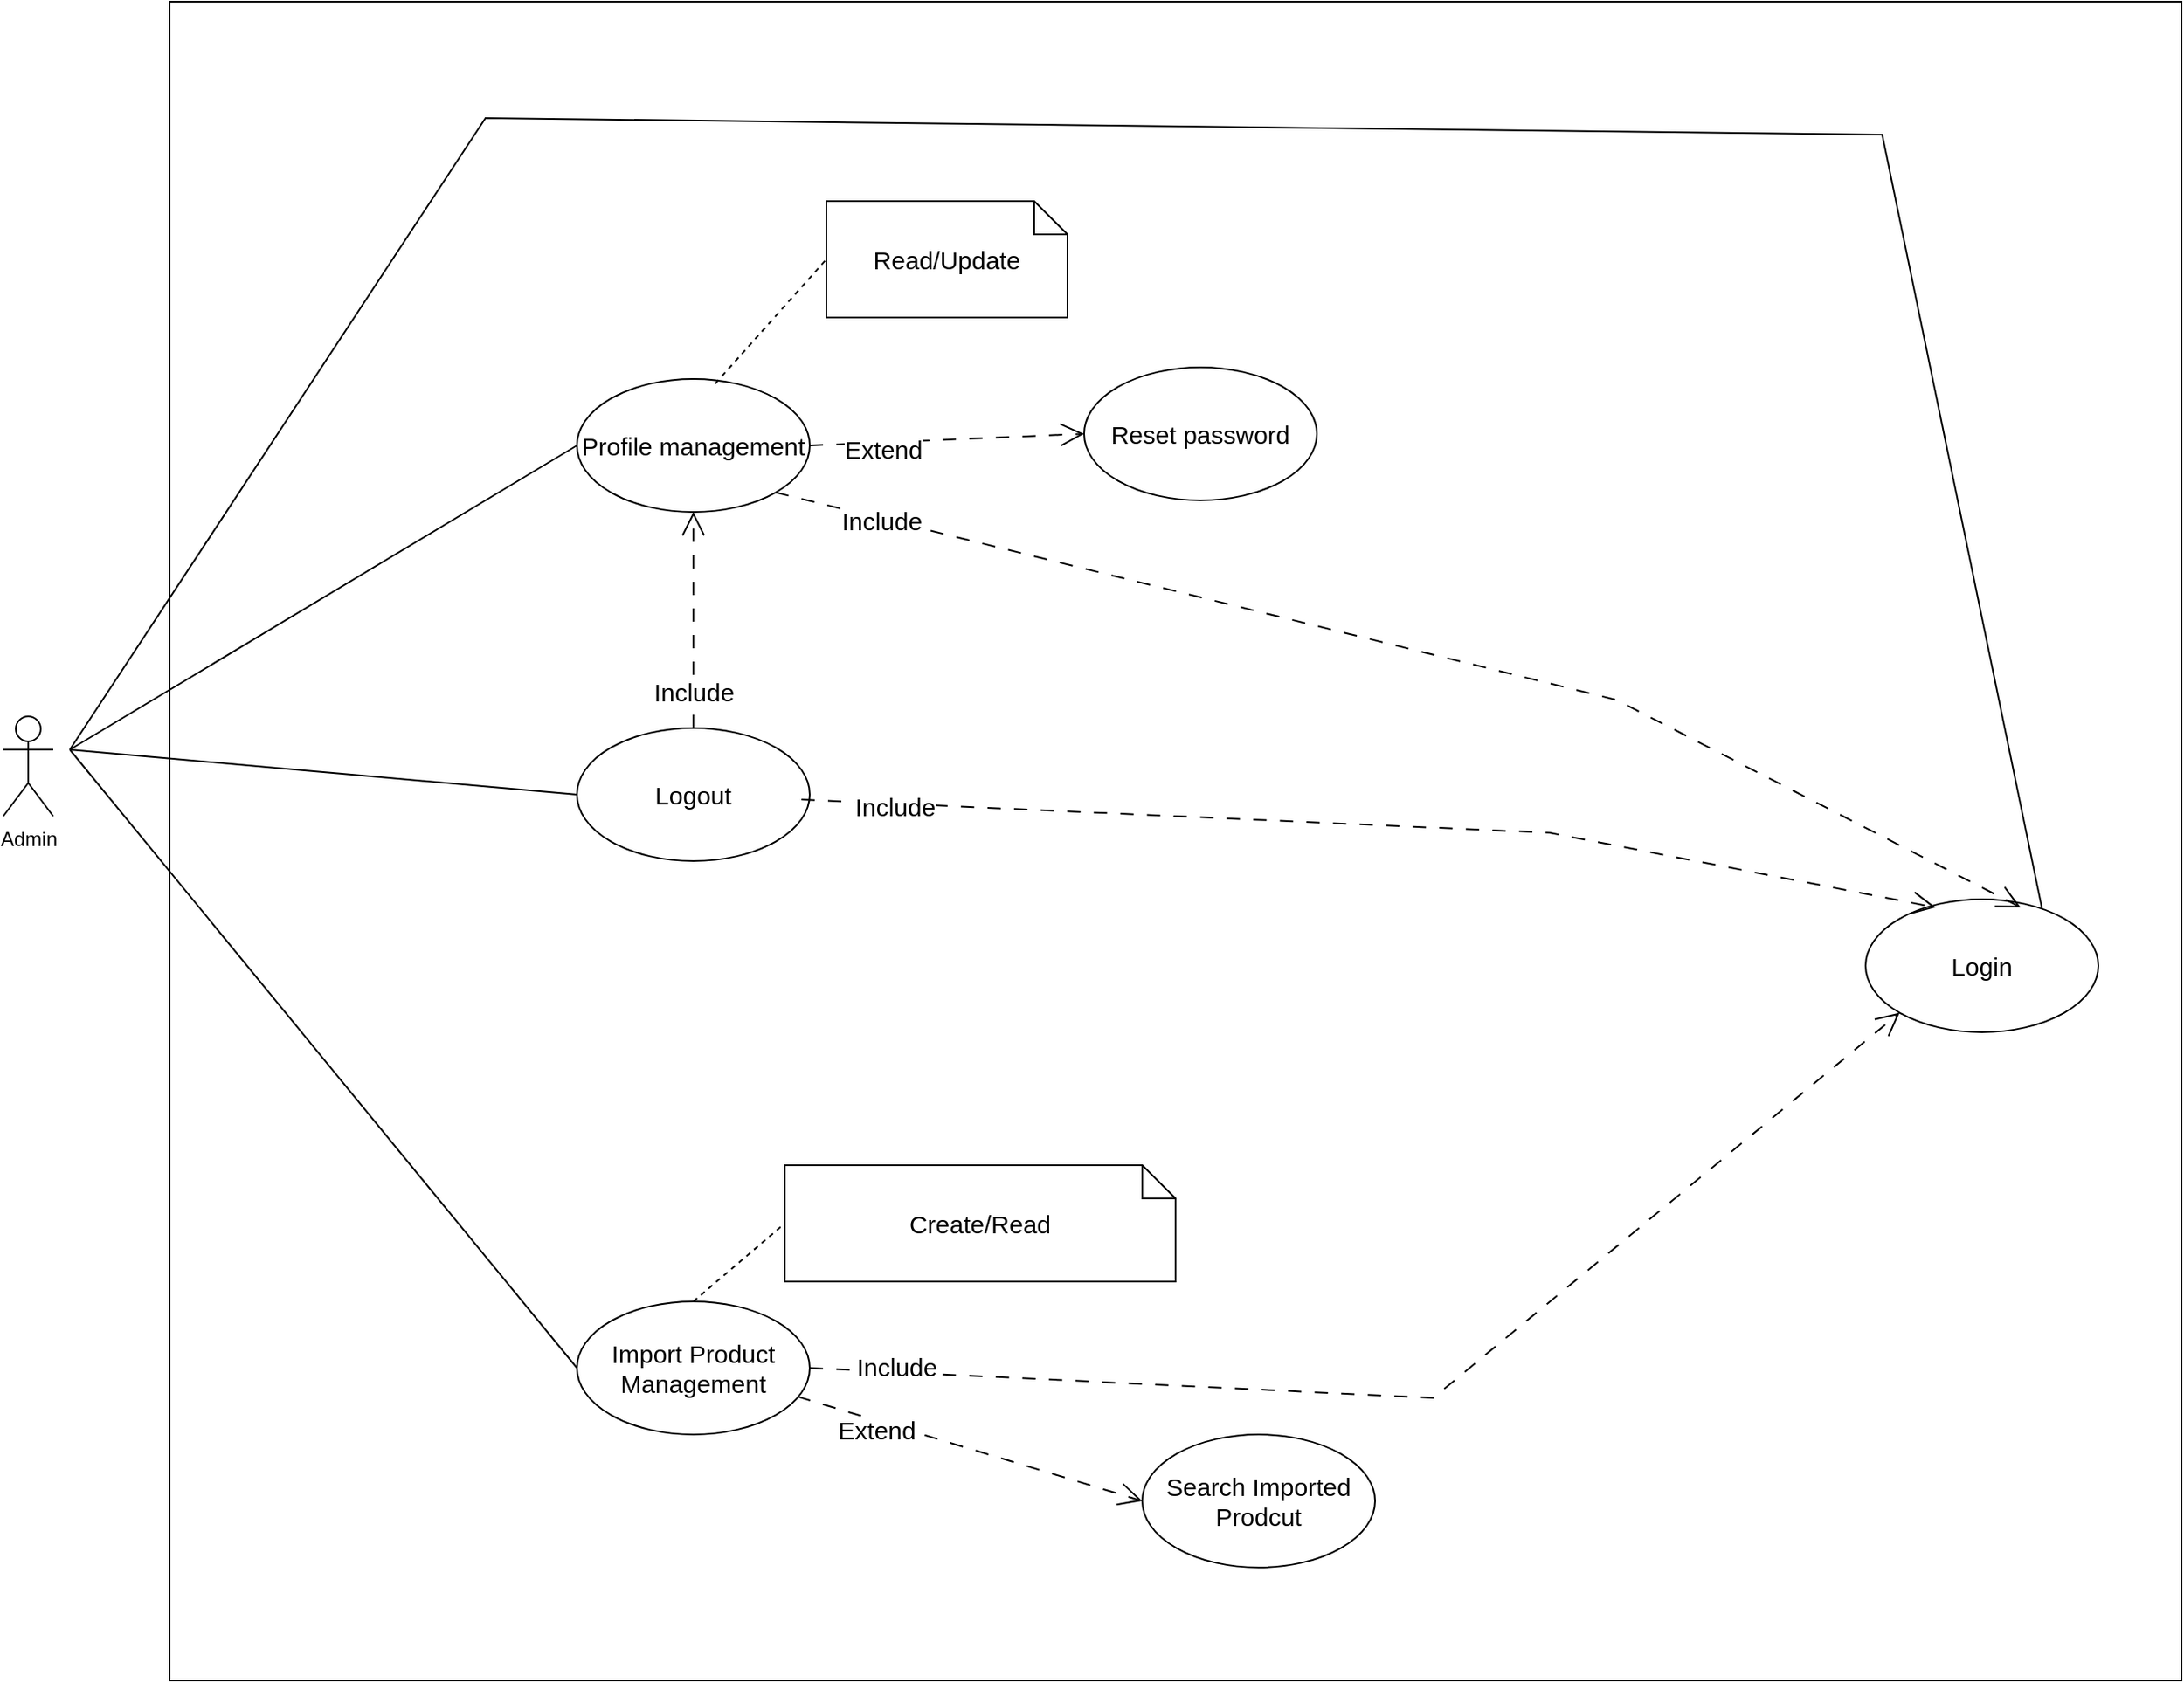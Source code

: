<mxfile version="21.7.5" type="device">
  <diagram name="Page-1" id="RgLAFF6ZJAaMnFaq09OC">
    <mxGraphModel dx="2577" dy="2110" grid="1" gridSize="10" guides="1" tooltips="1" connect="1" arrows="1" fold="1" page="1" pageScale="1" pageWidth="850" pageHeight="1100" math="0" shadow="0">
      <root>
        <mxCell id="0" />
        <mxCell id="1" parent="0" />
        <mxCell id="H_iCGJk6flqgCGRjibaX-1" value="Admin" style="shape=umlActor;verticalLabelPosition=bottom;verticalAlign=top;html=1;outlineConnect=0;" parent="1" vertex="1">
          <mxGeometry y="390" width="30" height="60" as="geometry" />
        </mxCell>
        <mxCell id="H_iCGJk6flqgCGRjibaX-7" value="" style="rounded=0;whiteSpace=wrap;html=1;" parent="1" vertex="1">
          <mxGeometry x="100" y="-40" width="1210" height="1010" as="geometry" />
        </mxCell>
        <mxCell id="sXqsaNHskc1ETz0bK0rT-1" value="Login" style="ellipse;whiteSpace=wrap;html=1;fontSize=15;" parent="1" vertex="1">
          <mxGeometry x="1120" y="500" width="140" height="80" as="geometry" />
        </mxCell>
        <mxCell id="sXqsaNHskc1ETz0bK0rT-8" value="Profile management" style="ellipse;whiteSpace=wrap;html=1;fontSize=15;" parent="1" vertex="1">
          <mxGeometry x="345" y="187" width="140" height="80" as="geometry" />
        </mxCell>
        <mxCell id="sXqsaNHskc1ETz0bK0rT-10" value="Reset password" style="ellipse;whiteSpace=wrap;html=1;fontSize=15;" parent="1" vertex="1">
          <mxGeometry x="650" y="180" width="140" height="80" as="geometry" />
        </mxCell>
        <mxCell id="sXqsaNHskc1ETz0bK0rT-13" value="Logout" style="ellipse;whiteSpace=wrap;html=1;fontSize=15;" parent="1" vertex="1">
          <mxGeometry x="345" y="397" width="140" height="80" as="geometry" />
        </mxCell>
        <mxCell id="sXqsaNHskc1ETz0bK0rT-29" value="Extend" style="endArrow=open;html=1;rounded=0;endFill=0;endSize=12;dashed=1;dashPattern=8 8;entryX=0;entryY=0.5;entryDx=0;entryDy=0;exitX=1;exitY=0.5;exitDx=0;exitDy=0;fontSize=15;" parent="1" source="sXqsaNHskc1ETz0bK0rT-8" target="sXqsaNHskc1ETz0bK0rT-10" edge="1">
          <mxGeometry x="-0.466" y="-4" width="50" height="50" relative="1" as="geometry">
            <mxPoint x="330" y="760" as="sourcePoint" />
            <mxPoint x="510" y="890" as="targetPoint" />
            <mxPoint as="offset" />
          </mxGeometry>
        </mxCell>
        <mxCell id="sXqsaNHskc1ETz0bK0rT-43" value="Include" style="endArrow=open;html=1;rounded=0;endFill=0;endSize=12;dashed=1;dashPattern=8 8;exitX=0.5;exitY=0;exitDx=0;exitDy=0;entryX=0.5;entryY=1;entryDx=0;entryDy=0;fontSize=15;" parent="1" source="sXqsaNHskc1ETz0bK0rT-13" target="sXqsaNHskc1ETz0bK0rT-8" edge="1">
          <mxGeometry x="-0.657" width="50" height="50" relative="1" as="geometry">
            <mxPoint x="410" y="1093" as="sourcePoint" />
            <mxPoint x="380" y="800" as="targetPoint" />
            <mxPoint as="offset" />
          </mxGeometry>
        </mxCell>
        <mxCell id="iFcjaP-xYrjOrHcfpw8k-7" value="Read/Update" style="shape=note;size=20;whiteSpace=wrap;html=1;fontSize=15;" parent="1" vertex="1">
          <mxGeometry x="495" y="80" width="145" height="70" as="geometry" />
        </mxCell>
        <mxCell id="iFcjaP-xYrjOrHcfpw8k-8" value="" style="endArrow=none;dashed=1;html=1;rounded=0;exitX=0.594;exitY=0.035;exitDx=0;exitDy=0;entryX=0;entryY=0.5;entryDx=0;entryDy=0;entryPerimeter=0;exitPerimeter=0;" parent="1" source="sXqsaNHskc1ETz0bK0rT-8" target="iFcjaP-xYrjOrHcfpw8k-7" edge="1">
          <mxGeometry width="50" height="50" relative="1" as="geometry">
            <mxPoint x="540" y="390" as="sourcePoint" />
            <mxPoint x="590" y="340" as="targetPoint" />
          </mxGeometry>
        </mxCell>
        <mxCell id="iFcjaP-xYrjOrHcfpw8k-13" value="Import Product Management" style="ellipse;whiteSpace=wrap;html=1;fontSize=15;" parent="1" vertex="1">
          <mxGeometry x="345" y="742" width="140" height="80" as="geometry" />
        </mxCell>
        <mxCell id="iFcjaP-xYrjOrHcfpw8k-30" value="" style="endArrow=none;html=1;rounded=0;entryX=0;entryY=0.5;entryDx=0;entryDy=0;" parent="1" target="iFcjaP-xYrjOrHcfpw8k-13" edge="1">
          <mxGeometry width="50" height="50" relative="1" as="geometry">
            <mxPoint x="40" y="410" as="sourcePoint" />
            <mxPoint x="180" y="767" as="targetPoint" />
          </mxGeometry>
        </mxCell>
        <mxCell id="iFcjaP-xYrjOrHcfpw8k-37" value="Include" style="endArrow=open;html=1;rounded=0;endFill=0;endSize=12;dashed=1;dashPattern=8 8;exitX=1;exitY=0.5;exitDx=0;exitDy=0;fontSize=15;entryX=0;entryY=1;entryDx=0;entryDy=0;" parent="1" source="iFcjaP-xYrjOrHcfpw8k-13" target="sXqsaNHskc1ETz0bK0rT-1" edge="1">
          <mxGeometry x="-0.86" y="3" width="50" height="50" relative="1" as="geometry">
            <mxPoint x="320" y="804" as="sourcePoint" />
            <mxPoint x="1128.22" y="870.56" as="targetPoint" />
            <mxPoint as="offset" />
            <Array as="points">
              <mxPoint x="860" y="800" />
            </Array>
          </mxGeometry>
        </mxCell>
        <mxCell id="aF5UOIuIdl0SDj_h38De-11" value="Search Imported Prodcut" style="ellipse;whiteSpace=wrap;html=1;fontSize=15;" parent="1" vertex="1">
          <mxGeometry x="685" y="822" width="140" height="80" as="geometry" />
        </mxCell>
        <mxCell id="aF5UOIuIdl0SDj_h38De-12" value="Extend" style="endArrow=open;html=1;rounded=0;endFill=0;endSize=12;dashed=1;dashPattern=8 8;entryX=0;entryY=0.5;entryDx=0;entryDy=0;fontSize=15;exitX=0.947;exitY=0.715;exitDx=0;exitDy=0;exitPerimeter=0;" parent="1" source="iFcjaP-xYrjOrHcfpw8k-13" target="aF5UOIuIdl0SDj_h38De-11" edge="1">
          <mxGeometry x="-0.528" y="-5" width="50" height="50" relative="1" as="geometry">
            <mxPoint x="280" y="980" as="sourcePoint" />
            <mxPoint x="480" y="1090" as="targetPoint" />
            <mxPoint as="offset" />
          </mxGeometry>
        </mxCell>
        <mxCell id="aF5UOIuIdl0SDj_h38De-22" value="" style="endArrow=none;html=1;rounded=0;entryX=0;entryY=0.5;entryDx=0;entryDy=0;" parent="1" target="sXqsaNHskc1ETz0bK0rT-8" edge="1">
          <mxGeometry width="50" height="50" relative="1" as="geometry">
            <mxPoint x="40" y="410" as="sourcePoint" />
            <mxPoint x="200" y="90" as="targetPoint" />
          </mxGeometry>
        </mxCell>
        <mxCell id="aF5UOIuIdl0SDj_h38De-23" value="" style="endArrow=none;html=1;rounded=0;entryX=0;entryY=0.5;entryDx=0;entryDy=0;" parent="1" target="sXqsaNHskc1ETz0bK0rT-13" edge="1">
          <mxGeometry width="50" height="50" relative="1" as="geometry">
            <mxPoint x="40" y="410" as="sourcePoint" />
            <mxPoint x="200" y="237" as="targetPoint" />
          </mxGeometry>
        </mxCell>
        <mxCell id="aF5UOIuIdl0SDj_h38De-36" value="Include" style="endArrow=open;html=1;rounded=0;endFill=0;endSize=12;dashed=1;dashPattern=8 8;exitX=1;exitY=1;exitDx=0;exitDy=0;fontSize=15;entryX=0.666;entryY=0.061;entryDx=0;entryDy=0;entryPerimeter=0;" parent="1" source="sXqsaNHskc1ETz0bK0rT-8" target="sXqsaNHskc1ETz0bK0rT-1" edge="1">
          <mxGeometry x="-0.832" y="-1" width="50" height="50" relative="1" as="geometry">
            <mxPoint x="660" y="307" as="sourcePoint" />
            <mxPoint x="1343" y="513" as="targetPoint" />
            <mxPoint x="-1" as="offset" />
            <Array as="points">
              <mxPoint x="970" y="380" />
            </Array>
          </mxGeometry>
        </mxCell>
        <mxCell id="aF5UOIuIdl0SDj_h38De-37" value="Include" style="endArrow=open;html=1;rounded=0;endFill=0;endSize=12;dashed=1;dashPattern=8 8;fontSize=15;entryX=0.301;entryY=0.061;entryDx=0;entryDy=0;entryPerimeter=0;" parent="1" target="sXqsaNHskc1ETz0bK0rT-1" edge="1">
          <mxGeometry x="-0.832" y="-1" width="50" height="50" relative="1" as="geometry">
            <mxPoint x="480" y="440" as="sourcePoint" />
            <mxPoint x="1540" y="805" as="targetPoint" />
            <mxPoint x="-1" as="offset" />
            <Array as="points">
              <mxPoint x="930" y="460" />
            </Array>
          </mxGeometry>
        </mxCell>
        <mxCell id="aF5UOIuIdl0SDj_h38De-39" value="" style="endArrow=none;html=1;rounded=0;entryX=0.758;entryY=0.071;entryDx=0;entryDy=0;entryPerimeter=0;" parent="1" target="sXqsaNHskc1ETz0bK0rT-1" edge="1">
          <mxGeometry width="50" height="50" relative="1" as="geometry">
            <mxPoint x="40" y="410" as="sourcePoint" />
            <mxPoint x="760" y="510" as="targetPoint" />
            <Array as="points">
              <mxPoint x="290" y="30" />
              <mxPoint x="1130" y="40" />
            </Array>
          </mxGeometry>
        </mxCell>
        <mxCell id="1fJ8eYfrGRemQdXwZB7R-6" value="Create/Read" style="shape=note;size=20;whiteSpace=wrap;html=1;fontSize=15;" parent="1" vertex="1">
          <mxGeometry x="470" y="660" width="235" height="70" as="geometry" />
        </mxCell>
        <mxCell id="1fJ8eYfrGRemQdXwZB7R-7" value="" style="endArrow=none;dashed=1;html=1;rounded=0;entryX=0;entryY=0.5;entryDx=0;entryDy=0;entryPerimeter=0;exitX=0.5;exitY=0;exitDx=0;exitDy=0;" parent="1" source="iFcjaP-xYrjOrHcfpw8k-13" target="1fJ8eYfrGRemQdXwZB7R-6" edge="1">
          <mxGeometry width="50" height="50" relative="1" as="geometry">
            <mxPoint x="390" y="1045" as="sourcePoint" />
            <mxPoint x="460" y="990" as="targetPoint" />
          </mxGeometry>
        </mxCell>
      </root>
    </mxGraphModel>
  </diagram>
</mxfile>
